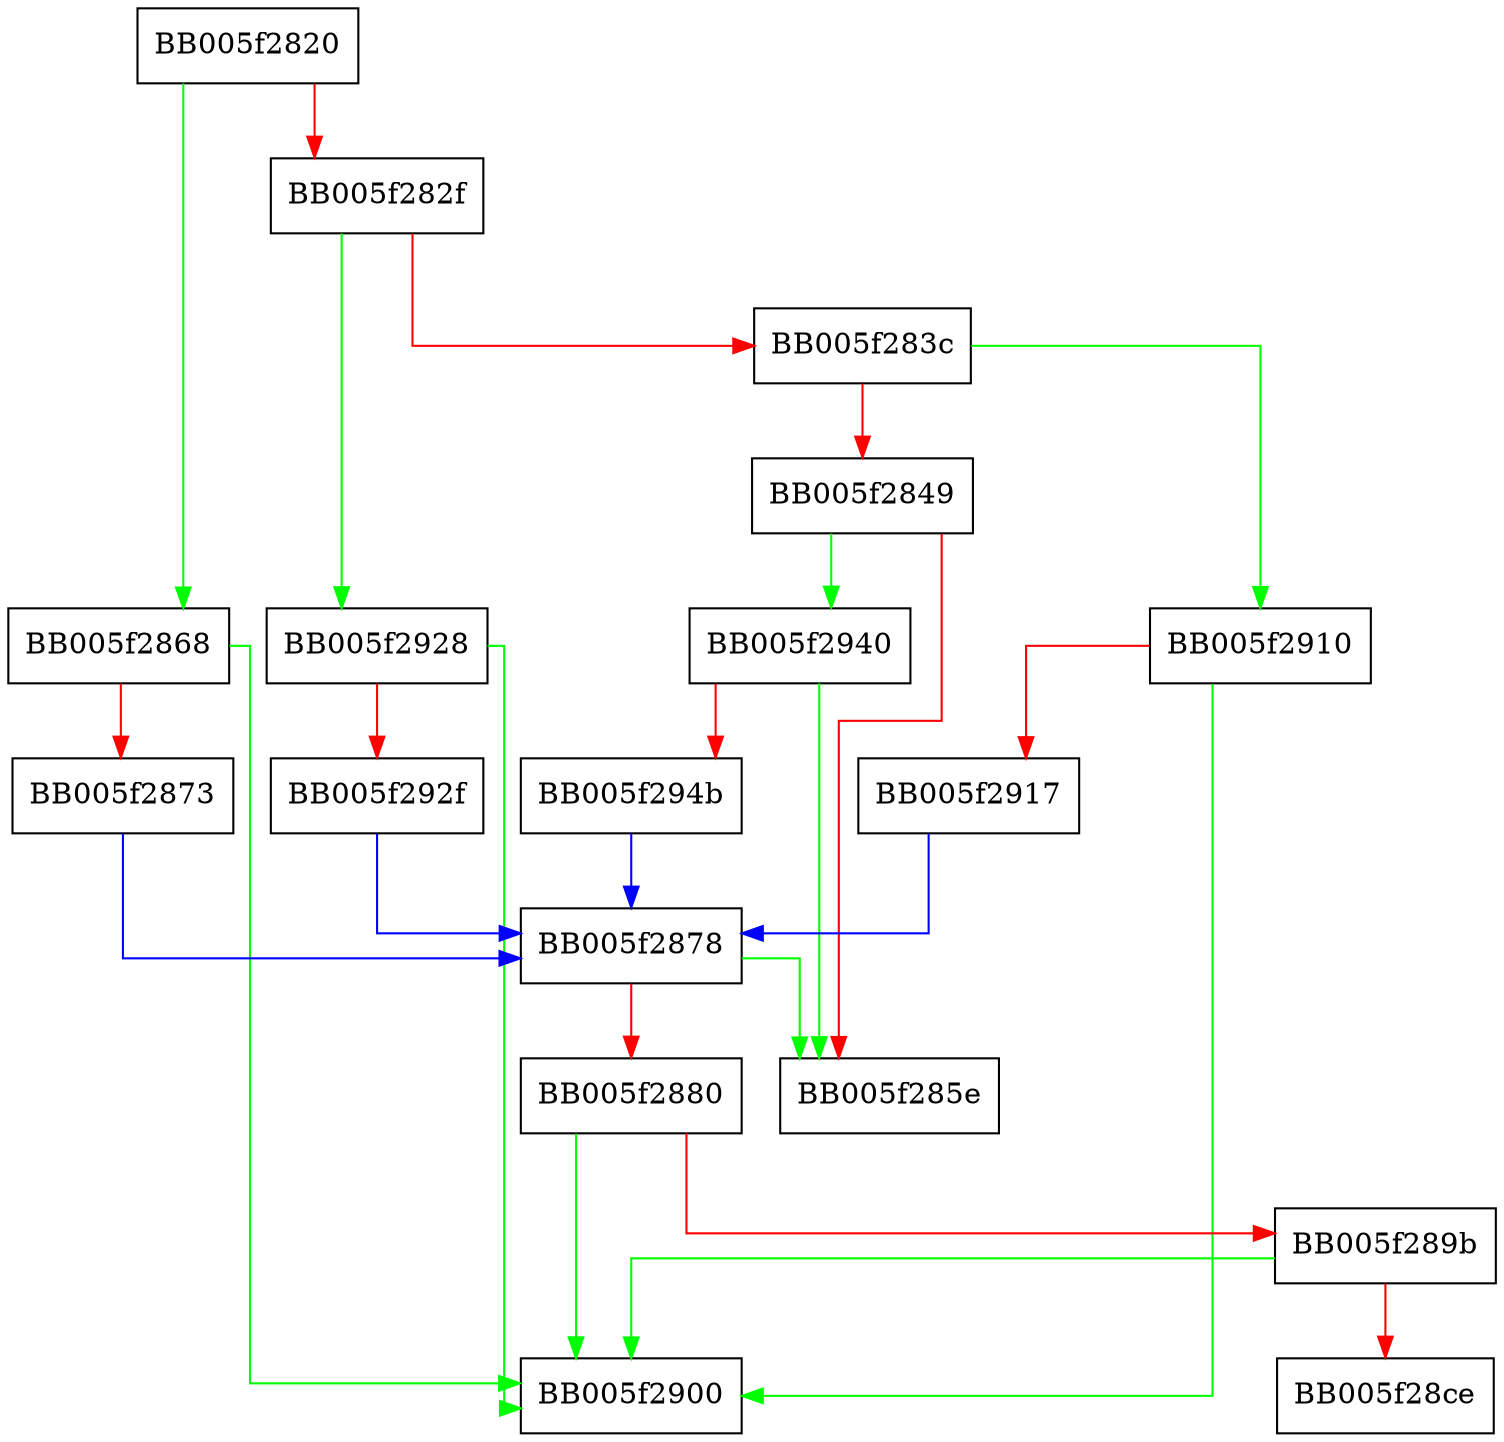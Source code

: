 digraph WPACKET_start_quic_sub_packet_bound {
  node [shape="box"];
  graph [splines=ortho];
  BB005f2820 -> BB005f2868 [color="green"];
  BB005f2820 -> BB005f282f [color="red"];
  BB005f282f -> BB005f2928 [color="green"];
  BB005f282f -> BB005f283c [color="red"];
  BB005f283c -> BB005f2910 [color="green"];
  BB005f283c -> BB005f2849 [color="red"];
  BB005f2849 -> BB005f2940 [color="green"];
  BB005f2849 -> BB005f285e [color="red"];
  BB005f2868 -> BB005f2900 [color="green"];
  BB005f2868 -> BB005f2873 [color="red"];
  BB005f2873 -> BB005f2878 [color="blue"];
  BB005f2878 -> BB005f285e [color="green"];
  BB005f2878 -> BB005f2880 [color="red"];
  BB005f2880 -> BB005f2900 [color="green"];
  BB005f2880 -> BB005f289b [color="red"];
  BB005f289b -> BB005f2900 [color="green"];
  BB005f289b -> BB005f28ce [color="red"];
  BB005f2910 -> BB005f2900 [color="green"];
  BB005f2910 -> BB005f2917 [color="red"];
  BB005f2917 -> BB005f2878 [color="blue"];
  BB005f2928 -> BB005f2900 [color="green"];
  BB005f2928 -> BB005f292f [color="red"];
  BB005f292f -> BB005f2878 [color="blue"];
  BB005f2940 -> BB005f285e [color="green"];
  BB005f2940 -> BB005f294b [color="red"];
  BB005f294b -> BB005f2878 [color="blue"];
}